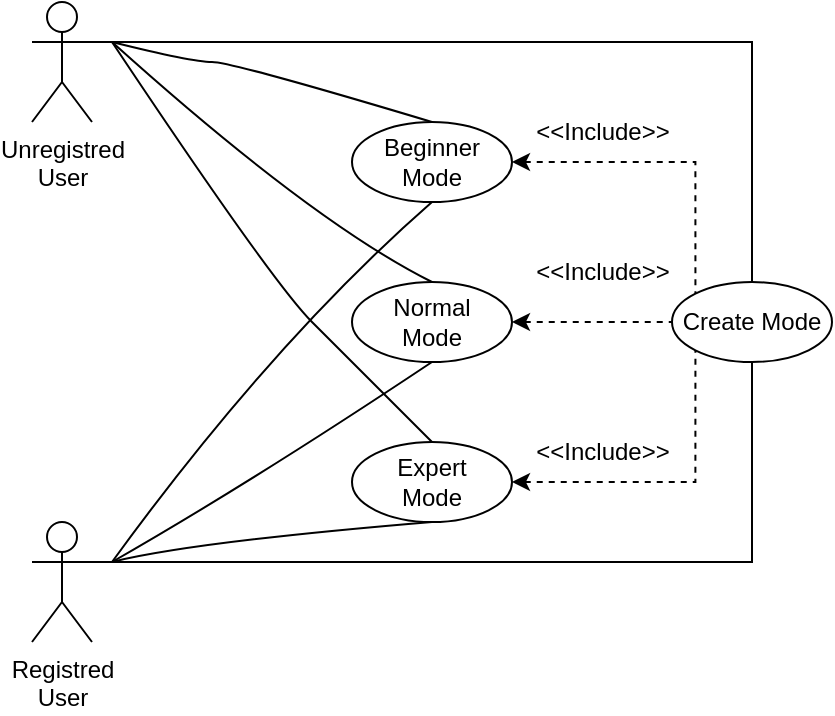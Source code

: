<mxfile version="24.2.7" type="device">
  <diagram name="Page-1" id="sA4fRJccoMAySSEqBHez">
    <mxGraphModel dx="1430" dy="757" grid="1" gridSize="10" guides="1" tooltips="1" connect="1" arrows="1" fold="1" page="1" pageScale="1" pageWidth="827" pageHeight="1169" math="0" shadow="0">
      <root>
        <mxCell id="0" />
        <mxCell id="1" parent="0" />
        <mxCell id="WNUzUZW8grst6itYl9Iz-29" style="edgeStyle=orthogonalEdgeStyle;rounded=0;orthogonalLoop=1;jettySize=auto;html=1;exitX=1;exitY=0.333;exitDx=0;exitDy=0;exitPerimeter=0;entryX=0.5;entryY=1;entryDx=0;entryDy=0;endArrow=none;endFill=0;" edge="1" parent="1" source="WNUzUZW8grst6itYl9Iz-1" target="WNUzUZW8grst6itYl9Iz-6">
          <mxGeometry relative="1" as="geometry" />
        </mxCell>
        <mxCell id="WNUzUZW8grst6itYl9Iz-1" value="Registred&lt;br&gt;&lt;div&gt;User&lt;/div&gt;" style="shape=umlActor;verticalLabelPosition=bottom;verticalAlign=top;html=1;outlineConnect=0;strokeColor=default;" vertex="1" parent="1">
          <mxGeometry x="120" y="440" width="30" height="60" as="geometry" />
        </mxCell>
        <mxCell id="WNUzUZW8grst6itYl9Iz-30" style="edgeStyle=orthogonalEdgeStyle;rounded=0;orthogonalLoop=1;jettySize=auto;html=1;exitX=1;exitY=0.333;exitDx=0;exitDy=0;exitPerimeter=0;entryX=0.5;entryY=0;entryDx=0;entryDy=0;endArrow=none;endFill=0;" edge="1" parent="1" source="WNUzUZW8grst6itYl9Iz-2" target="WNUzUZW8grst6itYl9Iz-6">
          <mxGeometry relative="1" as="geometry" />
        </mxCell>
        <mxCell id="WNUzUZW8grst6itYl9Iz-2" value="Unregistred&lt;br&gt;User" style="shape=umlActor;verticalLabelPosition=bottom;verticalAlign=top;html=1;outlineConnect=0;" vertex="1" parent="1">
          <mxGeometry x="120" y="180" width="30" height="60" as="geometry" />
        </mxCell>
        <mxCell id="WNUzUZW8grst6itYl9Iz-8" style="edgeStyle=orthogonalEdgeStyle;rounded=0;orthogonalLoop=1;jettySize=auto;html=1;entryX=0;entryY=0;entryDx=0;entryDy=0;dashed=1;startArrow=classic;startFill=1;endArrow=none;endFill=0;" edge="1" parent="1" source="WNUzUZW8grst6itYl9Iz-4" target="WNUzUZW8grst6itYl9Iz-6">
          <mxGeometry relative="1" as="geometry" />
        </mxCell>
        <mxCell id="WNUzUZW8grst6itYl9Iz-4" value="Beginner&lt;br&gt;Mode" style="ellipse;whiteSpace=wrap;html=1;" vertex="1" parent="1">
          <mxGeometry x="280" y="240" width="80" height="40" as="geometry" />
        </mxCell>
        <mxCell id="WNUzUZW8grst6itYl9Iz-10" style="edgeStyle=orthogonalEdgeStyle;rounded=0;orthogonalLoop=1;jettySize=auto;html=1;entryX=0;entryY=0.5;entryDx=0;entryDy=0;dashed=1;startArrow=classic;startFill=1;endArrow=none;endFill=0;" edge="1" parent="1" source="WNUzUZW8grst6itYl9Iz-5" target="WNUzUZW8grst6itYl9Iz-6">
          <mxGeometry relative="1" as="geometry" />
        </mxCell>
        <mxCell id="WNUzUZW8grst6itYl9Iz-5" value="Normal&lt;br&gt;Mode" style="ellipse;whiteSpace=wrap;html=1;" vertex="1" parent="1">
          <mxGeometry x="280" y="320" width="80" height="40" as="geometry" />
        </mxCell>
        <mxCell id="WNUzUZW8grst6itYl9Iz-6" value="Create Mode" style="ellipse;whiteSpace=wrap;html=1;" vertex="1" parent="1">
          <mxGeometry x="440" y="320" width="80" height="40" as="geometry" />
        </mxCell>
        <mxCell id="WNUzUZW8grst6itYl9Iz-9" style="edgeStyle=orthogonalEdgeStyle;rounded=0;orthogonalLoop=1;jettySize=auto;html=1;entryX=0;entryY=1;entryDx=0;entryDy=0;dashed=1;endArrow=none;endFill=0;startArrow=classic;startFill=1;" edge="1" parent="1" source="WNUzUZW8grst6itYl9Iz-7" target="WNUzUZW8grst6itYl9Iz-6">
          <mxGeometry relative="1" as="geometry" />
        </mxCell>
        <mxCell id="WNUzUZW8grst6itYl9Iz-7" value="Expert&lt;br&gt;Mode" style="ellipse;whiteSpace=wrap;html=1;" vertex="1" parent="1">
          <mxGeometry x="280" y="400" width="80" height="40" as="geometry" />
        </mxCell>
        <mxCell id="WNUzUZW8grst6itYl9Iz-11" value="&amp;lt;&amp;lt;Include&amp;gt;&amp;gt;" style="text;html=1;align=center;verticalAlign=middle;resizable=0;points=[];autosize=1;strokeColor=none;fillColor=none;" vertex="1" parent="1">
          <mxGeometry x="360" y="230" width="90" height="30" as="geometry" />
        </mxCell>
        <mxCell id="WNUzUZW8grst6itYl9Iz-12" value="&amp;lt;&amp;lt;Include&amp;gt;&amp;gt;" style="text;html=1;align=center;verticalAlign=middle;resizable=0;points=[];autosize=1;strokeColor=none;fillColor=none;" vertex="1" parent="1">
          <mxGeometry x="360" y="300" width="90" height="30" as="geometry" />
        </mxCell>
        <mxCell id="WNUzUZW8grst6itYl9Iz-13" value="&amp;lt;&amp;lt;Include&amp;gt;&amp;gt;" style="text;html=1;align=center;verticalAlign=middle;resizable=0;points=[];autosize=1;strokeColor=none;fillColor=none;" vertex="1" parent="1">
          <mxGeometry x="360" y="390" width="90" height="30" as="geometry" />
        </mxCell>
        <mxCell id="WNUzUZW8grst6itYl9Iz-22" value="" style="curved=1;endArrow=none;html=1;rounded=0;entryX=0.5;entryY=1;entryDx=0;entryDy=0;endFill=0;" edge="1" parent="1" target="WNUzUZW8grst6itYl9Iz-7">
          <mxGeometry width="50" height="50" relative="1" as="geometry">
            <mxPoint x="160" y="460" as="sourcePoint" />
            <mxPoint x="200" y="410" as="targetPoint" />
            <Array as="points">
              <mxPoint x="200" y="450" />
            </Array>
          </mxGeometry>
        </mxCell>
        <mxCell id="WNUzUZW8grst6itYl9Iz-23" value="" style="curved=1;endArrow=none;html=1;rounded=0;entryX=0.5;entryY=0;entryDx=0;entryDy=0;endFill=0;" edge="1" parent="1" target="WNUzUZW8grst6itYl9Iz-4">
          <mxGeometry width="50" height="50" relative="1" as="geometry">
            <mxPoint x="160" y="200" as="sourcePoint" />
            <mxPoint x="320" y="180" as="targetPoint" />
            <Array as="points">
              <mxPoint x="200" y="210" />
              <mxPoint x="220" y="210" />
            </Array>
          </mxGeometry>
        </mxCell>
        <mxCell id="WNUzUZW8grst6itYl9Iz-24" value="" style="curved=1;endArrow=none;html=1;rounded=0;entryX=0.5;entryY=1;entryDx=0;entryDy=0;endFill=0;" edge="1" parent="1">
          <mxGeometry width="50" height="50" relative="1" as="geometry">
            <mxPoint x="160" y="460" as="sourcePoint" />
            <mxPoint x="320" y="360" as="targetPoint" />
            <Array as="points">
              <mxPoint x="230" y="420" />
            </Array>
          </mxGeometry>
        </mxCell>
        <mxCell id="WNUzUZW8grst6itYl9Iz-25" value="" style="curved=1;endArrow=none;html=1;rounded=0;entryX=0.5;entryY=1;entryDx=0;entryDy=0;endFill=0;" edge="1" parent="1">
          <mxGeometry width="50" height="50" relative="1" as="geometry">
            <mxPoint x="160" y="460" as="sourcePoint" />
            <mxPoint x="320" y="280" as="targetPoint" />
            <Array as="points">
              <mxPoint x="240" y="350" />
            </Array>
          </mxGeometry>
        </mxCell>
        <mxCell id="WNUzUZW8grst6itYl9Iz-27" value="" style="curved=1;endArrow=none;html=1;rounded=0;entryX=0.5;entryY=1;entryDx=0;entryDy=0;endFill=0;" edge="1" parent="1">
          <mxGeometry width="50" height="50" relative="1" as="geometry">
            <mxPoint x="160" y="200" as="sourcePoint" />
            <mxPoint x="320" y="320" as="targetPoint" />
            <Array as="points">
              <mxPoint x="260" y="290" />
            </Array>
          </mxGeometry>
        </mxCell>
        <mxCell id="WNUzUZW8grst6itYl9Iz-28" value="" style="curved=1;endArrow=none;html=1;rounded=0;entryX=0.5;entryY=1;entryDx=0;entryDy=0;endFill=0;" edge="1" parent="1">
          <mxGeometry width="50" height="50" relative="1" as="geometry">
            <mxPoint x="160" y="200" as="sourcePoint" />
            <mxPoint x="320" y="400" as="targetPoint" />
            <Array as="points">
              <mxPoint x="240" y="320" />
              <mxPoint x="280" y="360" />
            </Array>
          </mxGeometry>
        </mxCell>
      </root>
    </mxGraphModel>
  </diagram>
</mxfile>
